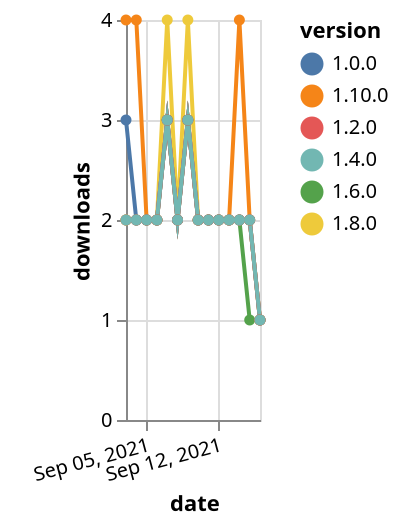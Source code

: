 {"$schema": "https://vega.github.io/schema/vega-lite/v5.json", "description": "A simple bar chart with embedded data.", "data": {"values": [{"date": "2021-09-03", "total": 997, "delta": 2, "version": "1.6.0"}, {"date": "2021-09-04", "total": 999, "delta": 2, "version": "1.6.0"}, {"date": "2021-09-05", "total": 1001, "delta": 2, "version": "1.6.0"}, {"date": "2021-09-06", "total": 1003, "delta": 2, "version": "1.6.0"}, {"date": "2021-09-07", "total": 1006, "delta": 3, "version": "1.6.0"}, {"date": "2021-09-08", "total": 1008, "delta": 2, "version": "1.6.0"}, {"date": "2021-09-09", "total": 1011, "delta": 3, "version": "1.6.0"}, {"date": "2021-09-10", "total": 1013, "delta": 2, "version": "1.6.0"}, {"date": "2021-09-11", "total": 1015, "delta": 2, "version": "1.6.0"}, {"date": "2021-09-12", "total": 1017, "delta": 2, "version": "1.6.0"}, {"date": "2021-09-13", "total": 1019, "delta": 2, "version": "1.6.0"}, {"date": "2021-09-14", "total": 1021, "delta": 2, "version": "1.6.0"}, {"date": "2021-09-15", "total": 1022, "delta": 1, "version": "1.6.0"}, {"date": "2021-09-16", "total": 1023, "delta": 1, "version": "1.6.0"}, {"date": "2021-09-03", "total": 685, "delta": 2, "version": "1.8.0"}, {"date": "2021-09-04", "total": 687, "delta": 2, "version": "1.8.0"}, {"date": "2021-09-05", "total": 689, "delta": 2, "version": "1.8.0"}, {"date": "2021-09-06", "total": 691, "delta": 2, "version": "1.8.0"}, {"date": "2021-09-07", "total": 695, "delta": 4, "version": "1.8.0"}, {"date": "2021-09-08", "total": 697, "delta": 2, "version": "1.8.0"}, {"date": "2021-09-09", "total": 701, "delta": 4, "version": "1.8.0"}, {"date": "2021-09-10", "total": 703, "delta": 2, "version": "1.8.0"}, {"date": "2021-09-11", "total": 705, "delta": 2, "version": "1.8.0"}, {"date": "2021-09-12", "total": 707, "delta": 2, "version": "1.8.0"}, {"date": "2021-09-13", "total": 709, "delta": 2, "version": "1.8.0"}, {"date": "2021-09-14", "total": 711, "delta": 2, "version": "1.8.0"}, {"date": "2021-09-15", "total": 713, "delta": 2, "version": "1.8.0"}, {"date": "2021-09-16", "total": 714, "delta": 1, "version": "1.8.0"}, {"date": "2021-09-03", "total": 215, "delta": 4, "version": "1.10.0"}, {"date": "2021-09-04", "total": 219, "delta": 4, "version": "1.10.0"}, {"date": "2021-09-05", "total": 221, "delta": 2, "version": "1.10.0"}, {"date": "2021-09-06", "total": 223, "delta": 2, "version": "1.10.0"}, {"date": "2021-09-07", "total": 226, "delta": 3, "version": "1.10.0"}, {"date": "2021-09-08", "total": 228, "delta": 2, "version": "1.10.0"}, {"date": "2021-09-09", "total": 231, "delta": 3, "version": "1.10.0"}, {"date": "2021-09-10", "total": 233, "delta": 2, "version": "1.10.0"}, {"date": "2021-09-11", "total": 235, "delta": 2, "version": "1.10.0"}, {"date": "2021-09-12", "total": 237, "delta": 2, "version": "1.10.0"}, {"date": "2021-09-13", "total": 239, "delta": 2, "version": "1.10.0"}, {"date": "2021-09-14", "total": 243, "delta": 4, "version": "1.10.0"}, {"date": "2021-09-15", "total": 245, "delta": 2, "version": "1.10.0"}, {"date": "2021-09-16", "total": 246, "delta": 1, "version": "1.10.0"}, {"date": "2021-09-03", "total": 2044, "delta": 3, "version": "1.0.0"}, {"date": "2021-09-04", "total": 2046, "delta": 2, "version": "1.0.0"}, {"date": "2021-09-05", "total": 2048, "delta": 2, "version": "1.0.0"}, {"date": "2021-09-06", "total": 2050, "delta": 2, "version": "1.0.0"}, {"date": "2021-09-07", "total": 2053, "delta": 3, "version": "1.0.0"}, {"date": "2021-09-08", "total": 2055, "delta": 2, "version": "1.0.0"}, {"date": "2021-09-09", "total": 2058, "delta": 3, "version": "1.0.0"}, {"date": "2021-09-10", "total": 2060, "delta": 2, "version": "1.0.0"}, {"date": "2021-09-11", "total": 2062, "delta": 2, "version": "1.0.0"}, {"date": "2021-09-12", "total": 2064, "delta": 2, "version": "1.0.0"}, {"date": "2021-09-13", "total": 2066, "delta": 2, "version": "1.0.0"}, {"date": "2021-09-14", "total": 2068, "delta": 2, "version": "1.0.0"}, {"date": "2021-09-15", "total": 2070, "delta": 2, "version": "1.0.0"}, {"date": "2021-09-16", "total": 2071, "delta": 1, "version": "1.0.0"}, {"date": "2021-09-03", "total": 1608, "delta": 2, "version": "1.2.0"}, {"date": "2021-09-04", "total": 1610, "delta": 2, "version": "1.2.0"}, {"date": "2021-09-05", "total": 1612, "delta": 2, "version": "1.2.0"}, {"date": "2021-09-06", "total": 1614, "delta": 2, "version": "1.2.0"}, {"date": "2021-09-07", "total": 1617, "delta": 3, "version": "1.2.0"}, {"date": "2021-09-08", "total": 1619, "delta": 2, "version": "1.2.0"}, {"date": "2021-09-09", "total": 1622, "delta": 3, "version": "1.2.0"}, {"date": "2021-09-10", "total": 1624, "delta": 2, "version": "1.2.0"}, {"date": "2021-09-11", "total": 1626, "delta": 2, "version": "1.2.0"}, {"date": "2021-09-12", "total": 1628, "delta": 2, "version": "1.2.0"}, {"date": "2021-09-13", "total": 1630, "delta": 2, "version": "1.2.0"}, {"date": "2021-09-14", "total": 1632, "delta": 2, "version": "1.2.0"}, {"date": "2021-09-15", "total": 1634, "delta": 2, "version": "1.2.0"}, {"date": "2021-09-16", "total": 1635, "delta": 1, "version": "1.2.0"}, {"date": "2021-09-03", "total": 1461, "delta": 2, "version": "1.4.0"}, {"date": "2021-09-04", "total": 1463, "delta": 2, "version": "1.4.0"}, {"date": "2021-09-05", "total": 1465, "delta": 2, "version": "1.4.0"}, {"date": "2021-09-06", "total": 1467, "delta": 2, "version": "1.4.0"}, {"date": "2021-09-07", "total": 1470, "delta": 3, "version": "1.4.0"}, {"date": "2021-09-08", "total": 1472, "delta": 2, "version": "1.4.0"}, {"date": "2021-09-09", "total": 1475, "delta": 3, "version": "1.4.0"}, {"date": "2021-09-10", "total": 1477, "delta": 2, "version": "1.4.0"}, {"date": "2021-09-11", "total": 1479, "delta": 2, "version": "1.4.0"}, {"date": "2021-09-12", "total": 1481, "delta": 2, "version": "1.4.0"}, {"date": "2021-09-13", "total": 1483, "delta": 2, "version": "1.4.0"}, {"date": "2021-09-14", "total": 1485, "delta": 2, "version": "1.4.0"}, {"date": "2021-09-15", "total": 1487, "delta": 2, "version": "1.4.0"}, {"date": "2021-09-16", "total": 1488, "delta": 1, "version": "1.4.0"}]}, "width": "container", "mark": {"type": "line", "point": {"filled": true}}, "encoding": {"x": {"field": "date", "type": "temporal", "timeUnit": "yearmonthdate", "title": "date", "axis": {"labelAngle": -15}}, "y": {"field": "delta", "type": "quantitative", "title": "downloads"}, "color": {"field": "version", "type": "nominal"}, "tooltip": {"field": "delta"}}}